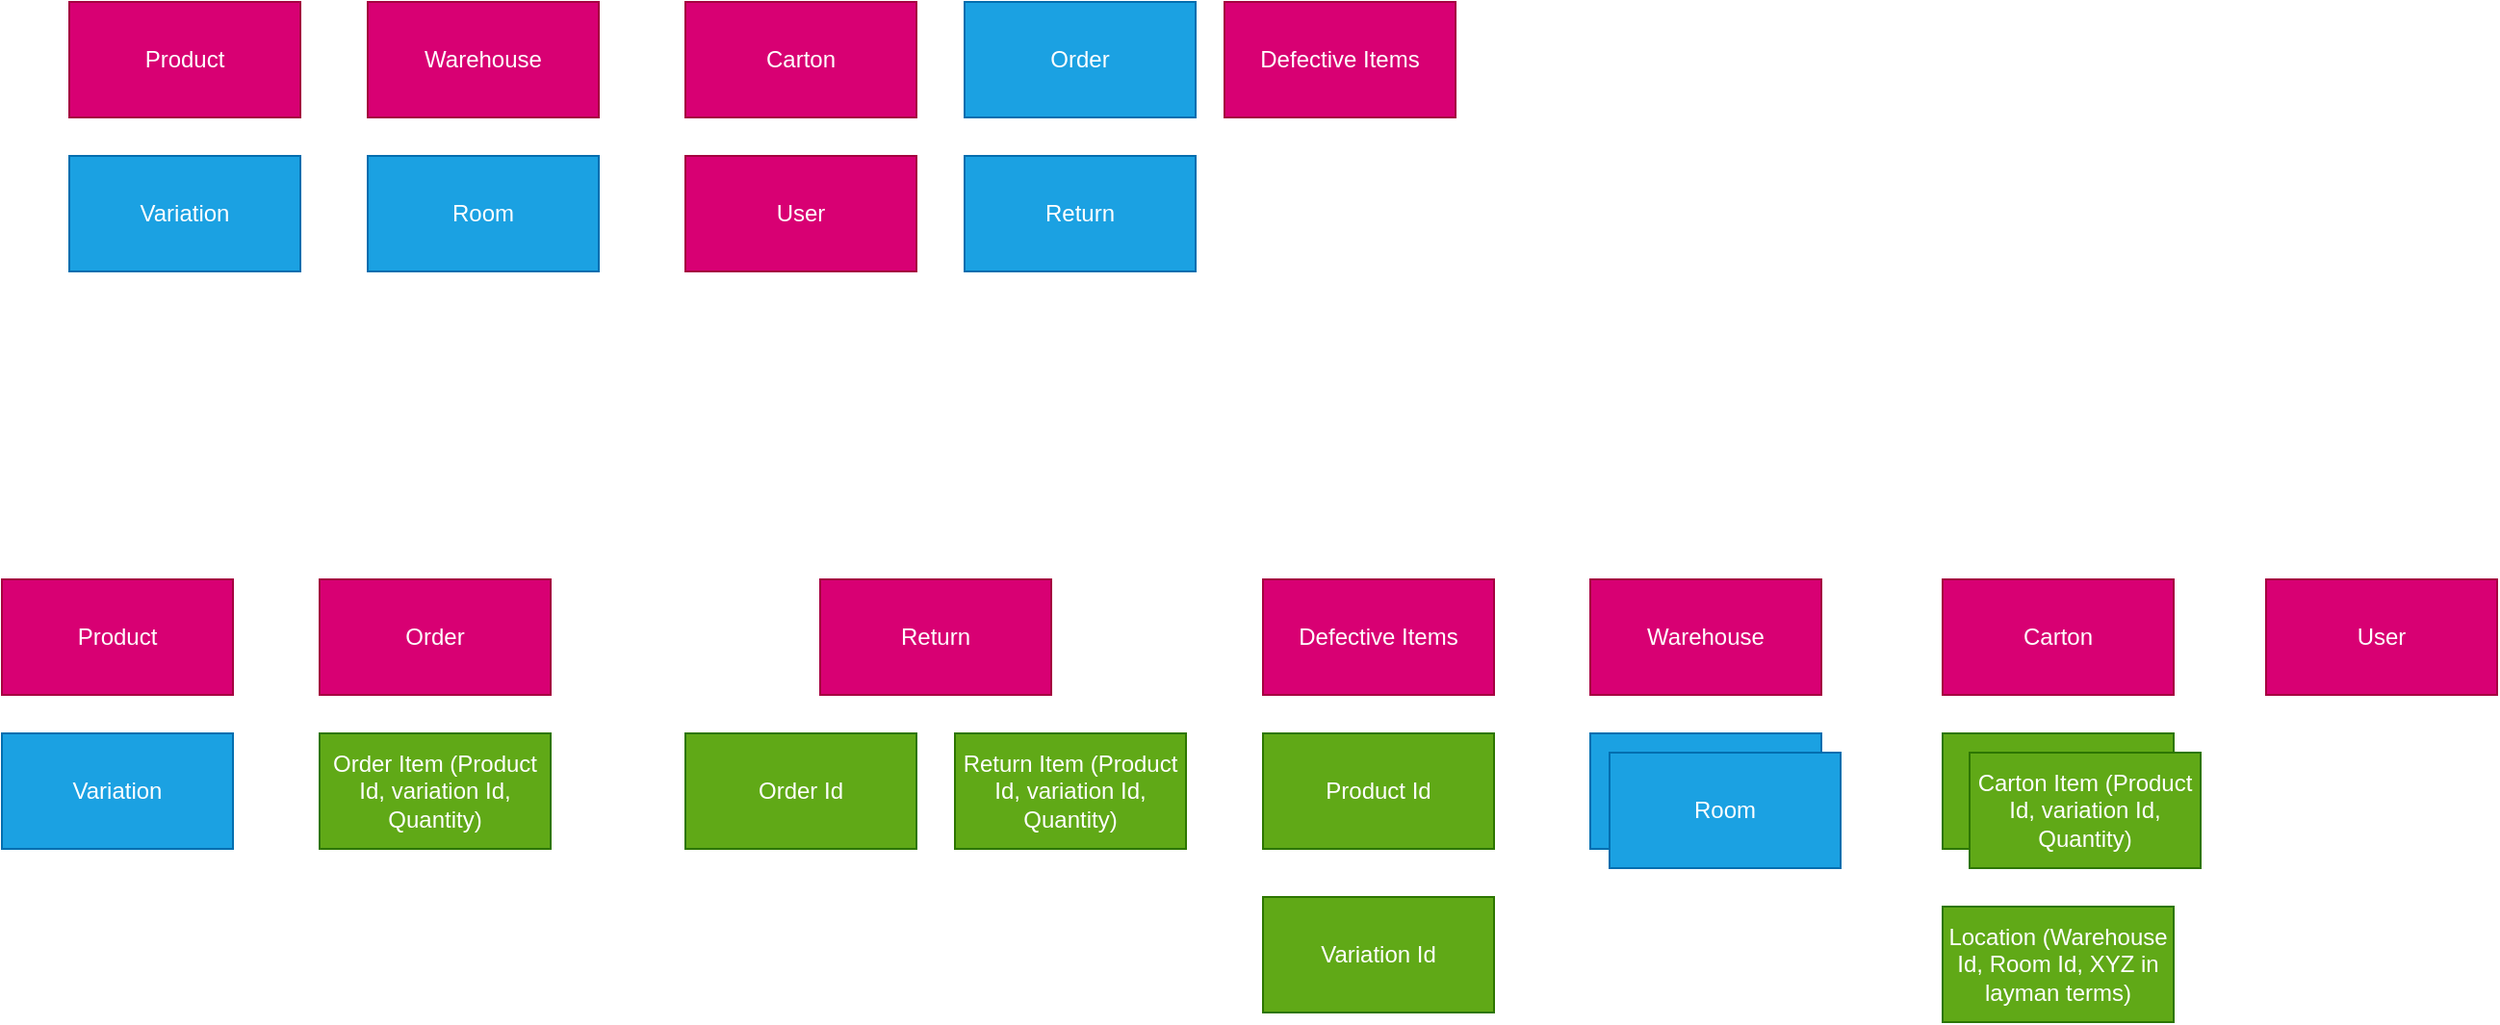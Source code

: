 <mxfile version="28.1.2">
  <diagram name="Page-1" id="H1PhHkXrhrprMWm2YBUh">
    <mxGraphModel dx="1678" dy="989" grid="1" gridSize="10" guides="1" tooltips="1" connect="1" arrows="1" fold="1" page="1" pageScale="1" pageWidth="827" pageHeight="1169" math="0" shadow="0">
      <root>
        <mxCell id="0" />
        <mxCell id="1" parent="0" />
        <mxCell id="IGcCC5jc15tnPb3lGvmd-1" value="Product" style="rounded=0;whiteSpace=wrap;html=1;fillColor=#d80073;strokeColor=#A50040;fontColor=#ffffff;" parent="1" vertex="1">
          <mxGeometry x="100" y="60" width="120" height="60" as="geometry" />
        </mxCell>
        <mxCell id="IGcCC5jc15tnPb3lGvmd-2" value="Variation" style="rounded=0;whiteSpace=wrap;html=1;fillColor=#1ba1e2;strokeColor=#006EAF;fontColor=#ffffff;" parent="1" vertex="1">
          <mxGeometry x="100" y="140" width="120" height="60" as="geometry" />
        </mxCell>
        <mxCell id="IGcCC5jc15tnPb3lGvmd-3" value="Carton" style="rounded=0;whiteSpace=wrap;html=1;fillColor=#d80073;strokeColor=#A50040;fontColor=#ffffff;" parent="1" vertex="1">
          <mxGeometry x="420" y="60" width="120" height="60" as="geometry" />
        </mxCell>
        <mxCell id="IGcCC5jc15tnPb3lGvmd-5" value="Warehouse" style="rounded=0;whiteSpace=wrap;html=1;fillColor=#d80073;fontColor=#ffffff;strokeColor=#A50040;" parent="1" vertex="1">
          <mxGeometry x="255" y="60" width="120" height="60" as="geometry" />
        </mxCell>
        <mxCell id="IGcCC5jc15tnPb3lGvmd-6" value="Room" style="rounded=0;whiteSpace=wrap;html=1;fillColor=#1ba1e2;fontColor=#ffffff;strokeColor=#006EAF;" parent="1" vertex="1">
          <mxGeometry x="255" y="140" width="120" height="60" as="geometry" />
        </mxCell>
        <mxCell id="IGcCC5jc15tnPb3lGvmd-7" value="User" style="rounded=0;whiteSpace=wrap;html=1;fillColor=#d80073;fontColor=#ffffff;strokeColor=#A50040;" parent="1" vertex="1">
          <mxGeometry x="420" y="140" width="120" height="60" as="geometry" />
        </mxCell>
        <mxCell id="IGcCC5jc15tnPb3lGvmd-12" value="Product" style="rounded=0;whiteSpace=wrap;html=1;fillColor=#d80073;strokeColor=#A50040;fontColor=#ffffff;" parent="1" vertex="1">
          <mxGeometry x="65" y="360" width="120" height="60" as="geometry" />
        </mxCell>
        <mxCell id="IGcCC5jc15tnPb3lGvmd-16" value="Variation" style="rounded=0;whiteSpace=wrap;html=1;fillColor=#1ba1e2;strokeColor=#006EAF;fontColor=#ffffff;" parent="1" vertex="1">
          <mxGeometry x="65" y="440" width="120" height="60" as="geometry" />
        </mxCell>
        <mxCell id="IGcCC5jc15tnPb3lGvmd-33" value="Carton Item" style="rounded=0;whiteSpace=wrap;html=1;fillColor=#60a917;fontColor=#ffffff;strokeColor=#2D7600;" parent="1" vertex="1">
          <mxGeometry x="1073" y="440" width="120" height="60" as="geometry" />
        </mxCell>
        <mxCell id="IGcCC5jc15tnPb3lGvmd-37" value="Warehouse" style="rounded=0;whiteSpace=wrap;html=1;fillColor=#d80073;fontColor=#ffffff;strokeColor=#A50040;" parent="1" vertex="1">
          <mxGeometry x="890" y="360" width="120" height="60" as="geometry" />
        </mxCell>
        <mxCell id="IGcCC5jc15tnPb3lGvmd-44" value="Room" style="rounded=0;whiteSpace=wrap;html=1;fillColor=#1ba1e2;fontColor=#ffffff;strokeColor=#006EAF;" parent="1" vertex="1">
          <mxGeometry x="890" y="440" width="120" height="60" as="geometry" />
        </mxCell>
        <mxCell id="IGcCC5jc15tnPb3lGvmd-63" value="User" style="rounded=0;whiteSpace=wrap;html=1;fillColor=#d80073;fontColor=#ffffff;strokeColor=#A50040;" parent="1" vertex="1">
          <mxGeometry x="1241" y="360" width="120" height="60" as="geometry" />
        </mxCell>
        <mxCell id="IGcCC5jc15tnPb3lGvmd-65" value="Carton Item (Product Id, variation Id, Quantity)" style="rounded=0;whiteSpace=wrap;html=1;fillColor=#60a917;fontColor=#ffffff;strokeColor=#2D7600;" parent="1" vertex="1">
          <mxGeometry x="1087" y="450" width="120" height="60" as="geometry" />
        </mxCell>
        <mxCell id="IGcCC5jc15tnPb3lGvmd-66" value="Room" style="rounded=0;whiteSpace=wrap;html=1;fillColor=#1ba1e2;fontColor=#ffffff;strokeColor=#006EAF;" parent="1" vertex="1">
          <mxGeometry x="900" y="450" width="120" height="60" as="geometry" />
        </mxCell>
        <mxCell id="IGcCC5jc15tnPb3lGvmd-67" value="Carton" style="rounded=0;whiteSpace=wrap;html=1;fillColor=#d80073;strokeColor=#A50040;fontColor=#ffffff;" parent="1" vertex="1">
          <mxGeometry x="1073" y="360" width="120" height="60" as="geometry" />
        </mxCell>
        <mxCell id="trwuPRJ63T7SWKCQ0eKe-2" value="Order" style="rounded=0;whiteSpace=wrap;html=1;fillColor=#1ba1e2;strokeColor=#006EAF;fontColor=#ffffff;" parent="1" vertex="1">
          <mxGeometry x="565" y="60" width="120" height="60" as="geometry" />
        </mxCell>
        <mxCell id="trwuPRJ63T7SWKCQ0eKe-3" value="Return" style="rounded=0;whiteSpace=wrap;html=1;fillColor=#1ba1e2;strokeColor=#006EAF;fontColor=#ffffff;" parent="1" vertex="1">
          <mxGeometry x="565" y="140" width="120" height="60" as="geometry" />
        </mxCell>
        <mxCell id="trwuPRJ63T7SWKCQ0eKe-4" value="Order" style="rounded=0;whiteSpace=wrap;html=1;fillColor=#d80073;strokeColor=#A50040;fontColor=#ffffff;" parent="1" vertex="1">
          <mxGeometry x="230" y="360" width="120" height="60" as="geometry" />
        </mxCell>
        <mxCell id="trwuPRJ63T7SWKCQ0eKe-5" value="Return" style="rounded=0;whiteSpace=wrap;html=1;fillColor=#d80073;strokeColor=#A50040;fontColor=#ffffff;" parent="1" vertex="1">
          <mxGeometry x="490" y="360" width="120" height="60" as="geometry" />
        </mxCell>
        <mxCell id="trwuPRJ63T7SWKCQ0eKe-6" value="Order Id" style="rounded=0;whiteSpace=wrap;html=1;fillColor=#60a917;strokeColor=#2D7600;fontColor=#ffffff;" parent="1" vertex="1">
          <mxGeometry x="420" y="440" width="120" height="60" as="geometry" />
        </mxCell>
        <mxCell id="trwuPRJ63T7SWKCQ0eKe-7" value="Order Item (Product Id, variation Id, Quantity)" style="rounded=0;whiteSpace=wrap;html=1;fillColor=#60a917;fontColor=#ffffff;strokeColor=#2D7600;" parent="1" vertex="1">
          <mxGeometry x="230" y="440" width="120" height="60" as="geometry" />
        </mxCell>
        <mxCell id="trwuPRJ63T7SWKCQ0eKe-8" value="Return Item (Product Id, variation Id, Quantity)" style="rounded=0;whiteSpace=wrap;html=1;fillColor=#60a917;fontColor=#ffffff;strokeColor=#2D7600;" parent="1" vertex="1">
          <mxGeometry x="560" y="440" width="120" height="60" as="geometry" />
        </mxCell>
        <mxCell id="4ROeIB67XgtdORXkzvR0-3" value="Location (Warehouse Id, Room Id, XYZ in layman terms)" style="rounded=0;whiteSpace=wrap;html=1;fillColor=#60a917;fontColor=#ffffff;strokeColor=#2D7600;" parent="1" vertex="1">
          <mxGeometry x="1073" y="530" width="120" height="60" as="geometry" />
        </mxCell>
        <mxCell id="d65wOFhcDcmdo5f0Jals-1" value="Defective Items" style="rounded=0;whiteSpace=wrap;html=1;fillColor=#d80073;strokeColor=#A50040;fontColor=#ffffff;" parent="1" vertex="1">
          <mxGeometry x="700" y="60" width="120" height="60" as="geometry" />
        </mxCell>
        <mxCell id="d65wOFhcDcmdo5f0Jals-2" value="Defective Items" style="rounded=0;whiteSpace=wrap;html=1;fillColor=#d80073;strokeColor=#A50040;fontColor=#ffffff;" parent="1" vertex="1">
          <mxGeometry x="720" y="360" width="120" height="60" as="geometry" />
        </mxCell>
        <mxCell id="d65wOFhcDcmdo5f0Jals-3" value="Product Id" style="rounded=0;whiteSpace=wrap;html=1;fillColor=#60a917;fontColor=#ffffff;strokeColor=#2D7600;" parent="1" vertex="1">
          <mxGeometry x="720" y="440" width="120" height="60" as="geometry" />
        </mxCell>
        <mxCell id="d65wOFhcDcmdo5f0Jals-4" value="Variation Id" style="rounded=0;whiteSpace=wrap;html=1;fillColor=#60a917;fontColor=#ffffff;strokeColor=#2D7600;" parent="1" vertex="1">
          <mxGeometry x="720" y="525" width="120" height="60" as="geometry" />
        </mxCell>
      </root>
    </mxGraphModel>
  </diagram>
</mxfile>
